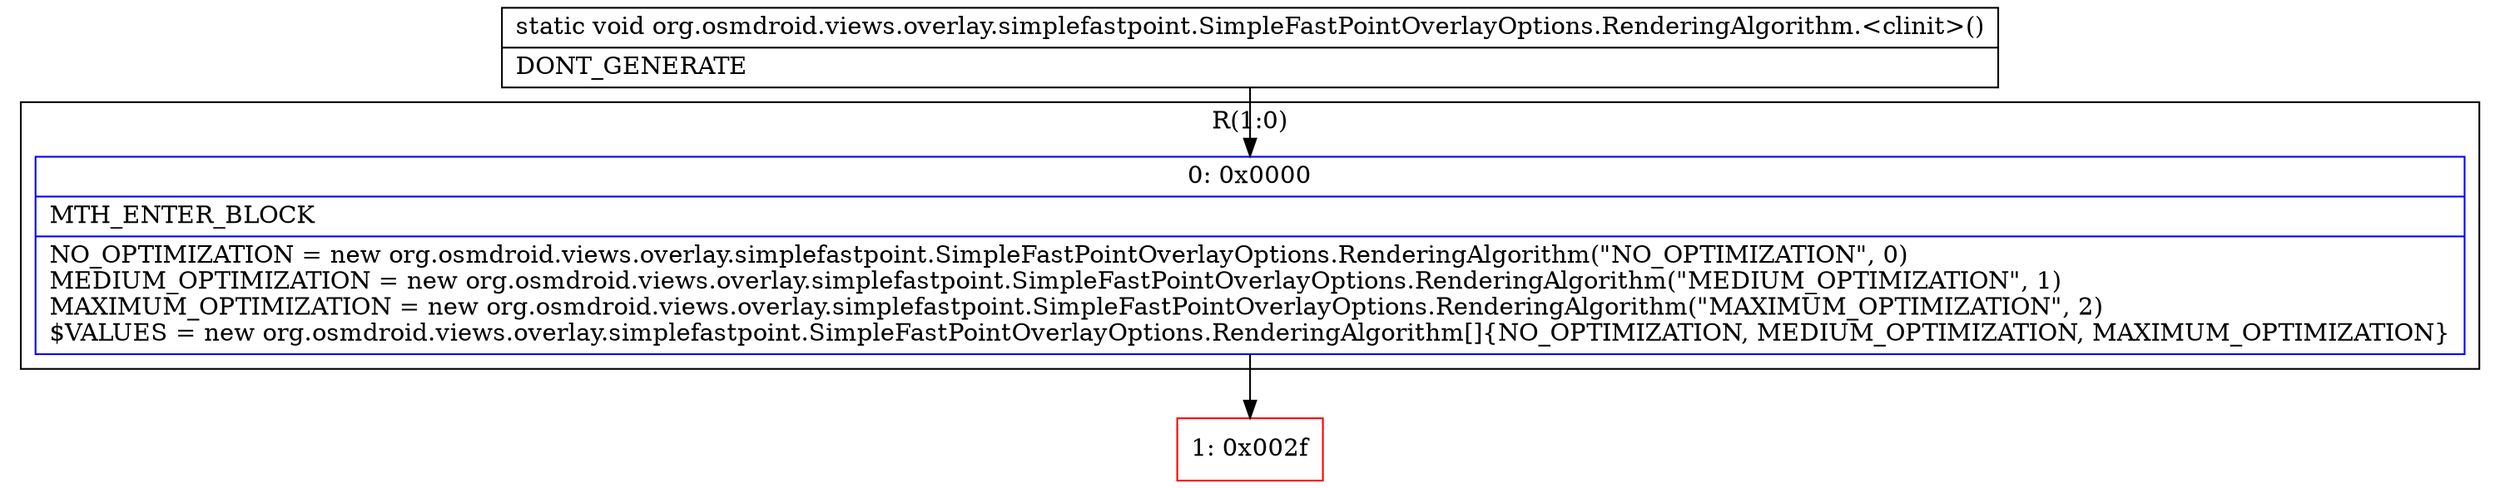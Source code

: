 digraph "CFG fororg.osmdroid.views.overlay.simplefastpoint.SimpleFastPointOverlayOptions.RenderingAlgorithm.\<clinit\>()V" {
subgraph cluster_Region_583429415 {
label = "R(1:0)";
node [shape=record,color=blue];
Node_0 [shape=record,label="{0\:\ 0x0000|MTH_ENTER_BLOCK\l|NO_OPTIMIZATION = new org.osmdroid.views.overlay.simplefastpoint.SimpleFastPointOverlayOptions.RenderingAlgorithm(\"NO_OPTIMIZATION\", 0)\lMEDIUM_OPTIMIZATION = new org.osmdroid.views.overlay.simplefastpoint.SimpleFastPointOverlayOptions.RenderingAlgorithm(\"MEDIUM_OPTIMIZATION\", 1)\lMAXIMUM_OPTIMIZATION = new org.osmdroid.views.overlay.simplefastpoint.SimpleFastPointOverlayOptions.RenderingAlgorithm(\"MAXIMUM_OPTIMIZATION\", 2)\l$VALUES = new org.osmdroid.views.overlay.simplefastpoint.SimpleFastPointOverlayOptions.RenderingAlgorithm[]\{NO_OPTIMIZATION, MEDIUM_OPTIMIZATION, MAXIMUM_OPTIMIZATION\}\l}"];
}
Node_1 [shape=record,color=red,label="{1\:\ 0x002f}"];
MethodNode[shape=record,label="{static void org.osmdroid.views.overlay.simplefastpoint.SimpleFastPointOverlayOptions.RenderingAlgorithm.\<clinit\>()  | DONT_GENERATE\l}"];
MethodNode -> Node_0;
Node_0 -> Node_1;
}

